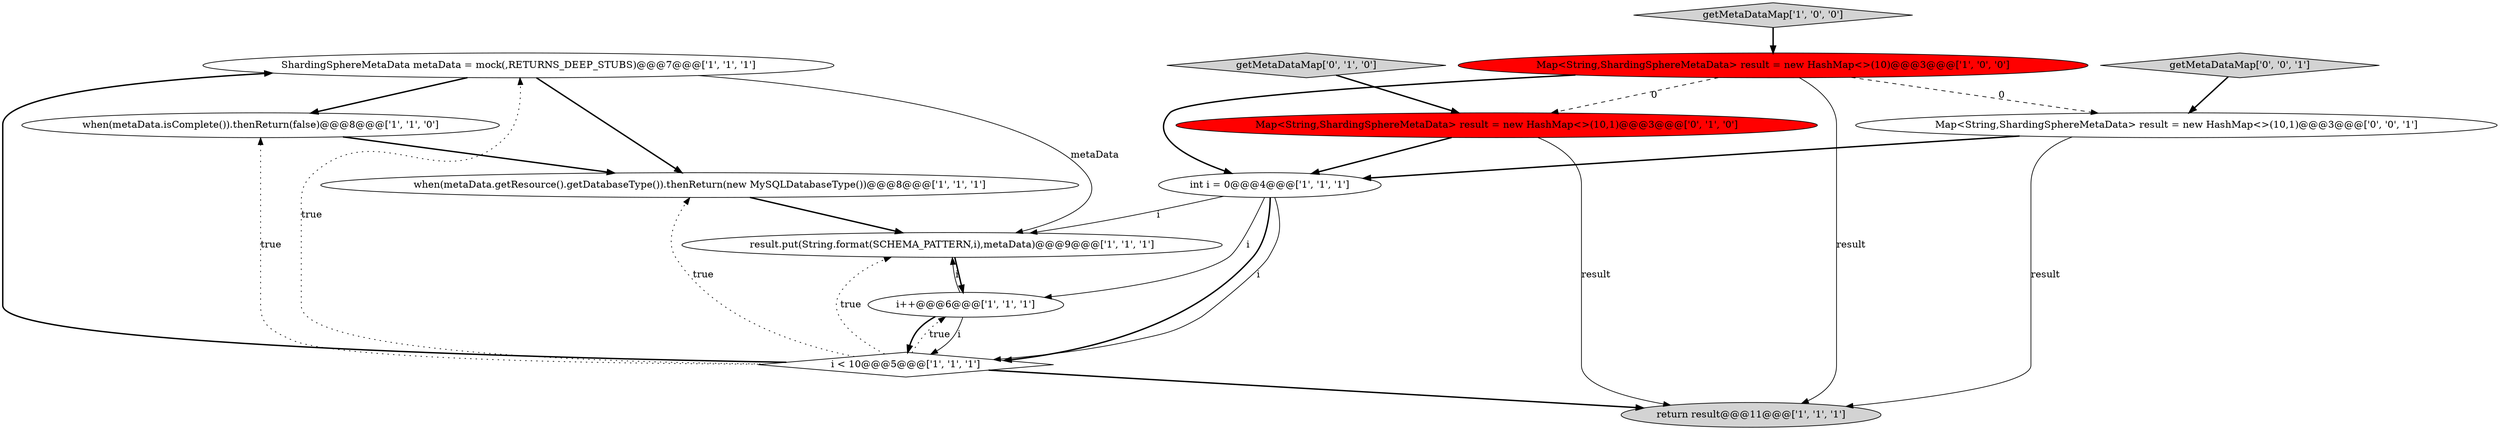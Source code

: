 digraph {
3 [style = filled, label = "ShardingSphereMetaData metaData = mock(,RETURNS_DEEP_STUBS)@@@7@@@['1', '1', '1']", fillcolor = white, shape = ellipse image = "AAA0AAABBB1BBB"];
12 [style = filled, label = "getMetaDataMap['0', '0', '1']", fillcolor = lightgray, shape = diamond image = "AAA0AAABBB3BBB"];
11 [style = filled, label = "getMetaDataMap['0', '1', '0']", fillcolor = lightgray, shape = diamond image = "AAA0AAABBB2BBB"];
0 [style = filled, label = "i < 10@@@5@@@['1', '1', '1']", fillcolor = white, shape = diamond image = "AAA0AAABBB1BBB"];
5 [style = filled, label = "getMetaDataMap['1', '0', '0']", fillcolor = lightgray, shape = diamond image = "AAA0AAABBB1BBB"];
8 [style = filled, label = "when(metaData.isComplete()).thenReturn(false)@@@8@@@['1', '1', '0']", fillcolor = white, shape = ellipse image = "AAA0AAABBB1BBB"];
13 [style = filled, label = "Map<String,ShardingSphereMetaData> result = new HashMap<>(10,1)@@@3@@@['0', '0', '1']", fillcolor = white, shape = ellipse image = "AAA0AAABBB3BBB"];
10 [style = filled, label = "Map<String,ShardingSphereMetaData> result = new HashMap<>(10,1)@@@3@@@['0', '1', '0']", fillcolor = red, shape = ellipse image = "AAA1AAABBB2BBB"];
6 [style = filled, label = "int i = 0@@@4@@@['1', '1', '1']", fillcolor = white, shape = ellipse image = "AAA0AAABBB1BBB"];
4 [style = filled, label = "i++@@@6@@@['1', '1', '1']", fillcolor = white, shape = ellipse image = "AAA0AAABBB1BBB"];
7 [style = filled, label = "result.put(String.format(SCHEMA_PATTERN,i),metaData)@@@9@@@['1', '1', '1']", fillcolor = white, shape = ellipse image = "AAA0AAABBB1BBB"];
1 [style = filled, label = "return result@@@11@@@['1', '1', '1']", fillcolor = lightgray, shape = ellipse image = "AAA0AAABBB1BBB"];
2 [style = filled, label = "Map<String,ShardingSphereMetaData> result = new HashMap<>(10)@@@3@@@['1', '0', '0']", fillcolor = red, shape = ellipse image = "AAA1AAABBB1BBB"];
9 [style = filled, label = "when(metaData.getResource().getDatabaseType()).thenReturn(new MySQLDatabaseType())@@@8@@@['1', '1', '1']", fillcolor = white, shape = ellipse image = "AAA0AAABBB1BBB"];
4->7 [style = solid, label="i"];
0->3 [style = bold, label=""];
6->4 [style = solid, label="i"];
2->6 [style = bold, label=""];
0->4 [style = dotted, label="true"];
13->1 [style = solid, label="result"];
6->0 [style = bold, label=""];
7->4 [style = bold, label=""];
6->7 [style = solid, label="i"];
9->7 [style = bold, label=""];
10->6 [style = bold, label=""];
2->10 [style = dashed, label="0"];
4->0 [style = bold, label=""];
3->7 [style = solid, label="metaData"];
6->0 [style = solid, label="i"];
0->8 [style = dotted, label="true"];
3->9 [style = bold, label=""];
12->13 [style = bold, label=""];
5->2 [style = bold, label=""];
2->1 [style = solid, label="result"];
11->10 [style = bold, label=""];
2->13 [style = dashed, label="0"];
0->1 [style = bold, label=""];
3->8 [style = bold, label=""];
8->9 [style = bold, label=""];
4->0 [style = solid, label="i"];
0->3 [style = dotted, label="true"];
13->6 [style = bold, label=""];
10->1 [style = solid, label="result"];
0->9 [style = dotted, label="true"];
0->7 [style = dotted, label="true"];
}
